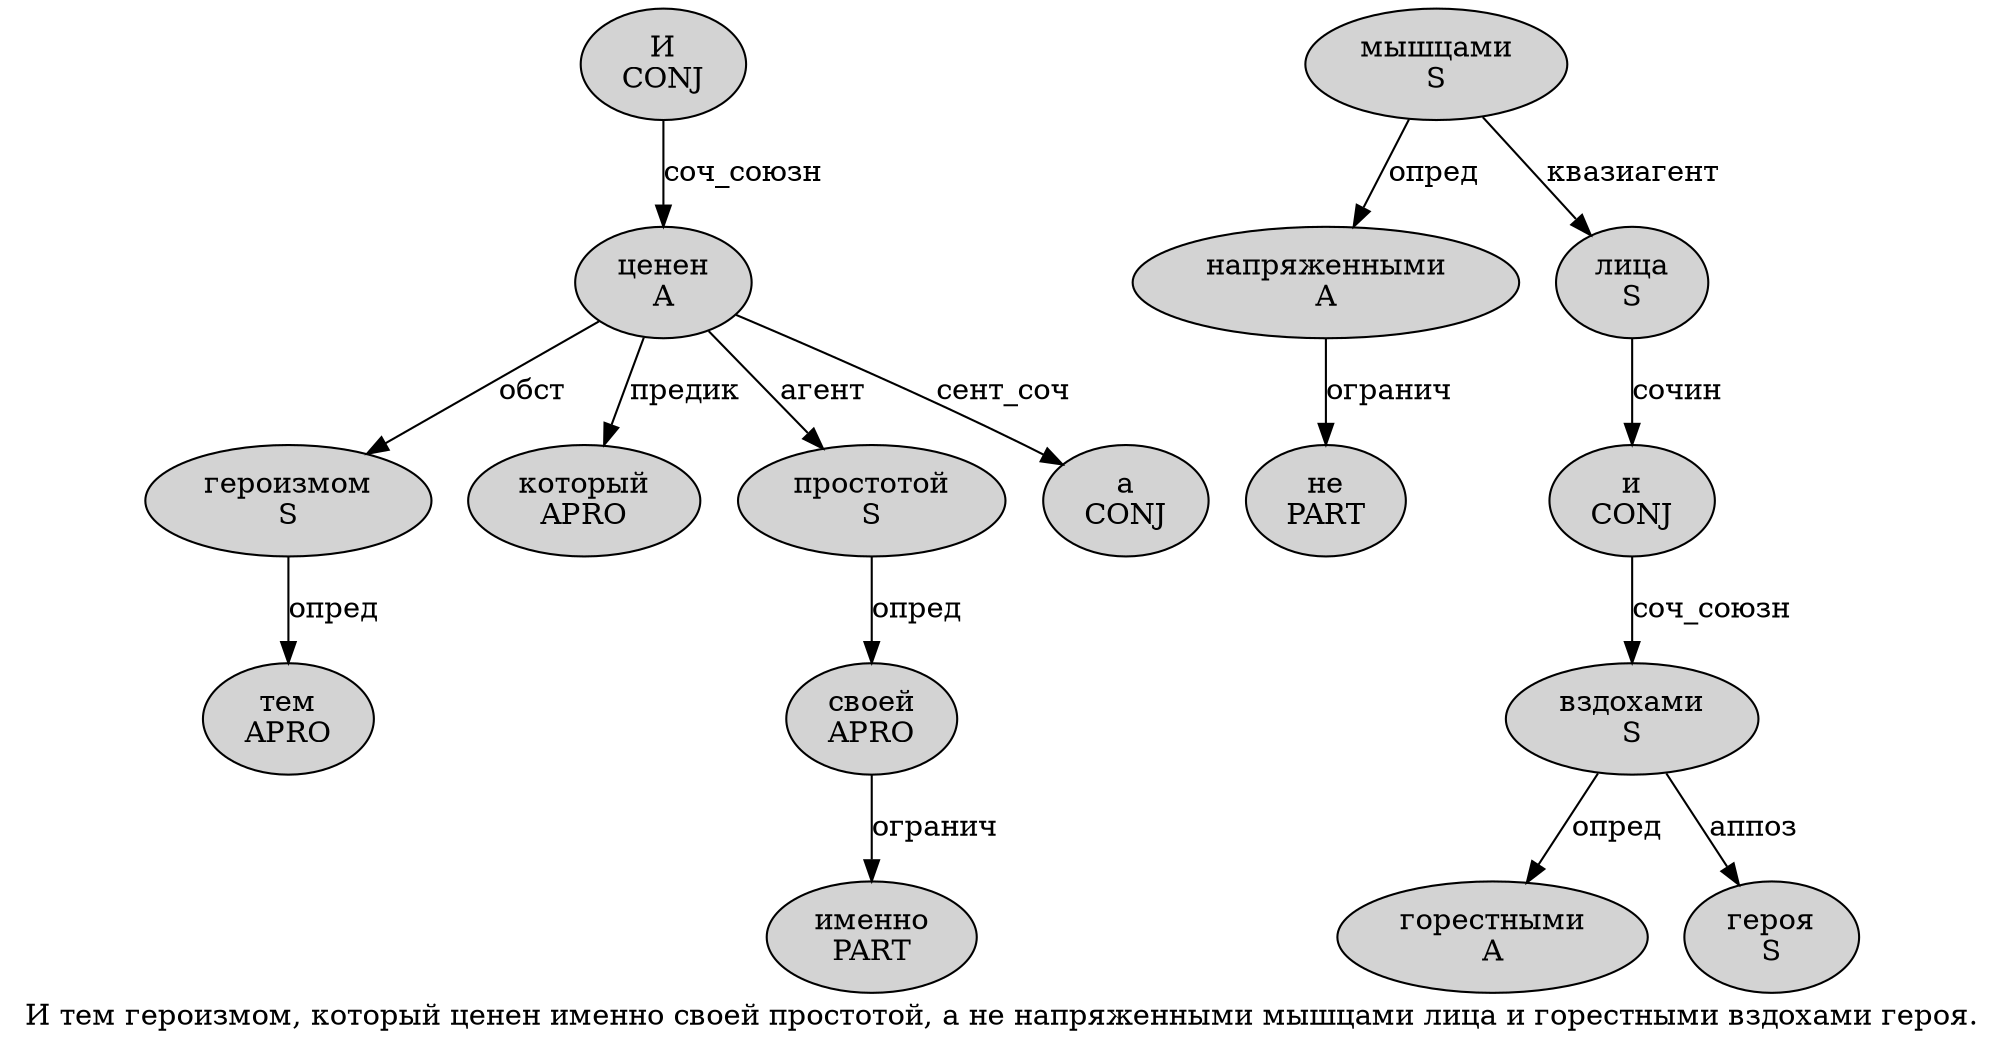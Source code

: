 digraph SENTENCE_345 {
	graph [label="И тем героизмом, который ценен именно своей простотой, а не напряженными мышцами лица и горестными вздохами героя."]
	node [style=filled]
		0 [label="И
CONJ" color="" fillcolor=lightgray penwidth=1 shape=ellipse]
		1 [label="тем
APRO" color="" fillcolor=lightgray penwidth=1 shape=ellipse]
		2 [label="героизмом
S" color="" fillcolor=lightgray penwidth=1 shape=ellipse]
		4 [label="который
APRO" color="" fillcolor=lightgray penwidth=1 shape=ellipse]
		5 [label="ценен
A" color="" fillcolor=lightgray penwidth=1 shape=ellipse]
		6 [label="именно
PART" color="" fillcolor=lightgray penwidth=1 shape=ellipse]
		7 [label="своей
APRO" color="" fillcolor=lightgray penwidth=1 shape=ellipse]
		8 [label="простотой
S" color="" fillcolor=lightgray penwidth=1 shape=ellipse]
		10 [label="а
CONJ" color="" fillcolor=lightgray penwidth=1 shape=ellipse]
		11 [label="не
PART" color="" fillcolor=lightgray penwidth=1 shape=ellipse]
		12 [label="напряженными
A" color="" fillcolor=lightgray penwidth=1 shape=ellipse]
		13 [label="мышцами
S" color="" fillcolor=lightgray penwidth=1 shape=ellipse]
		14 [label="лица
S" color="" fillcolor=lightgray penwidth=1 shape=ellipse]
		15 [label="и
CONJ" color="" fillcolor=lightgray penwidth=1 shape=ellipse]
		16 [label="горестными
A" color="" fillcolor=lightgray penwidth=1 shape=ellipse]
		17 [label="вздохами
S" color="" fillcolor=lightgray penwidth=1 shape=ellipse]
		18 [label="героя
S" color="" fillcolor=lightgray penwidth=1 shape=ellipse]
			5 -> 2 [label="обст"]
			5 -> 4 [label="предик"]
			5 -> 8 [label="агент"]
			5 -> 10 [label="сент_соч"]
			12 -> 11 [label="огранич"]
			8 -> 7 [label="опред"]
			17 -> 16 [label="опред"]
			17 -> 18 [label="аппоз"]
			13 -> 12 [label="опред"]
			13 -> 14 [label="квазиагент"]
			7 -> 6 [label="огранич"]
			2 -> 1 [label="опред"]
			0 -> 5 [label="соч_союзн"]
			14 -> 15 [label="сочин"]
			15 -> 17 [label="соч_союзн"]
}